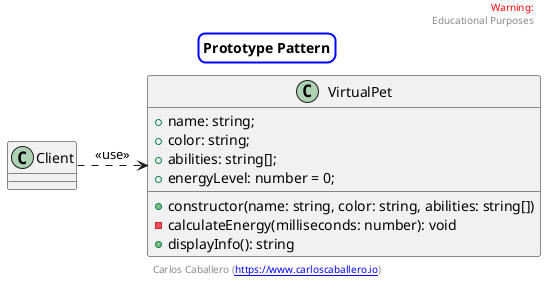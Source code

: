 
@startuml
skinparam titleBorderRoundCorner 15
skinparam titleBorderThickness 2
skinparam titleBorderColor blue


header
<font color=red>Warning:</font>
Educational Purposes
endheader

center footer Carlos Caballero ([[https://www.carloscaballero.io https://www.carloscaballero.io]])


title Prototype Pattern

class VirtualPet {
    + name: string;
    + color: string;
    + abilities: string[];
    + energyLevel: number = 0;

    + constructor(name: string, color: string, abilities: string[])
    - calculateEnergy(milliseconds: number): void
    + displayInfo(): string
}


class Client { }

Client .> VirtualPet : "<<use>>"


@enduml